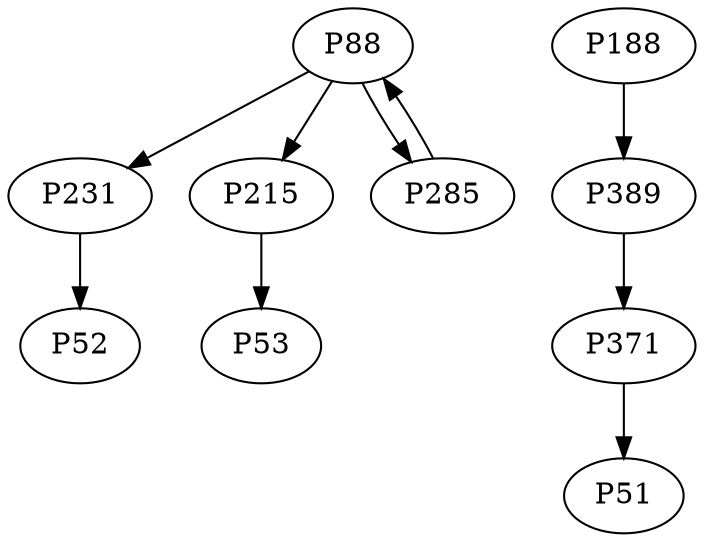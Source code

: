 digraph {
	P231 -> P52
	P188 -> P389
	P88 -> P231
	P88 -> P215
	P285 -> P88
	P88 -> P285
	P371 -> P51
	P389 -> P371
	P215 -> P53
}